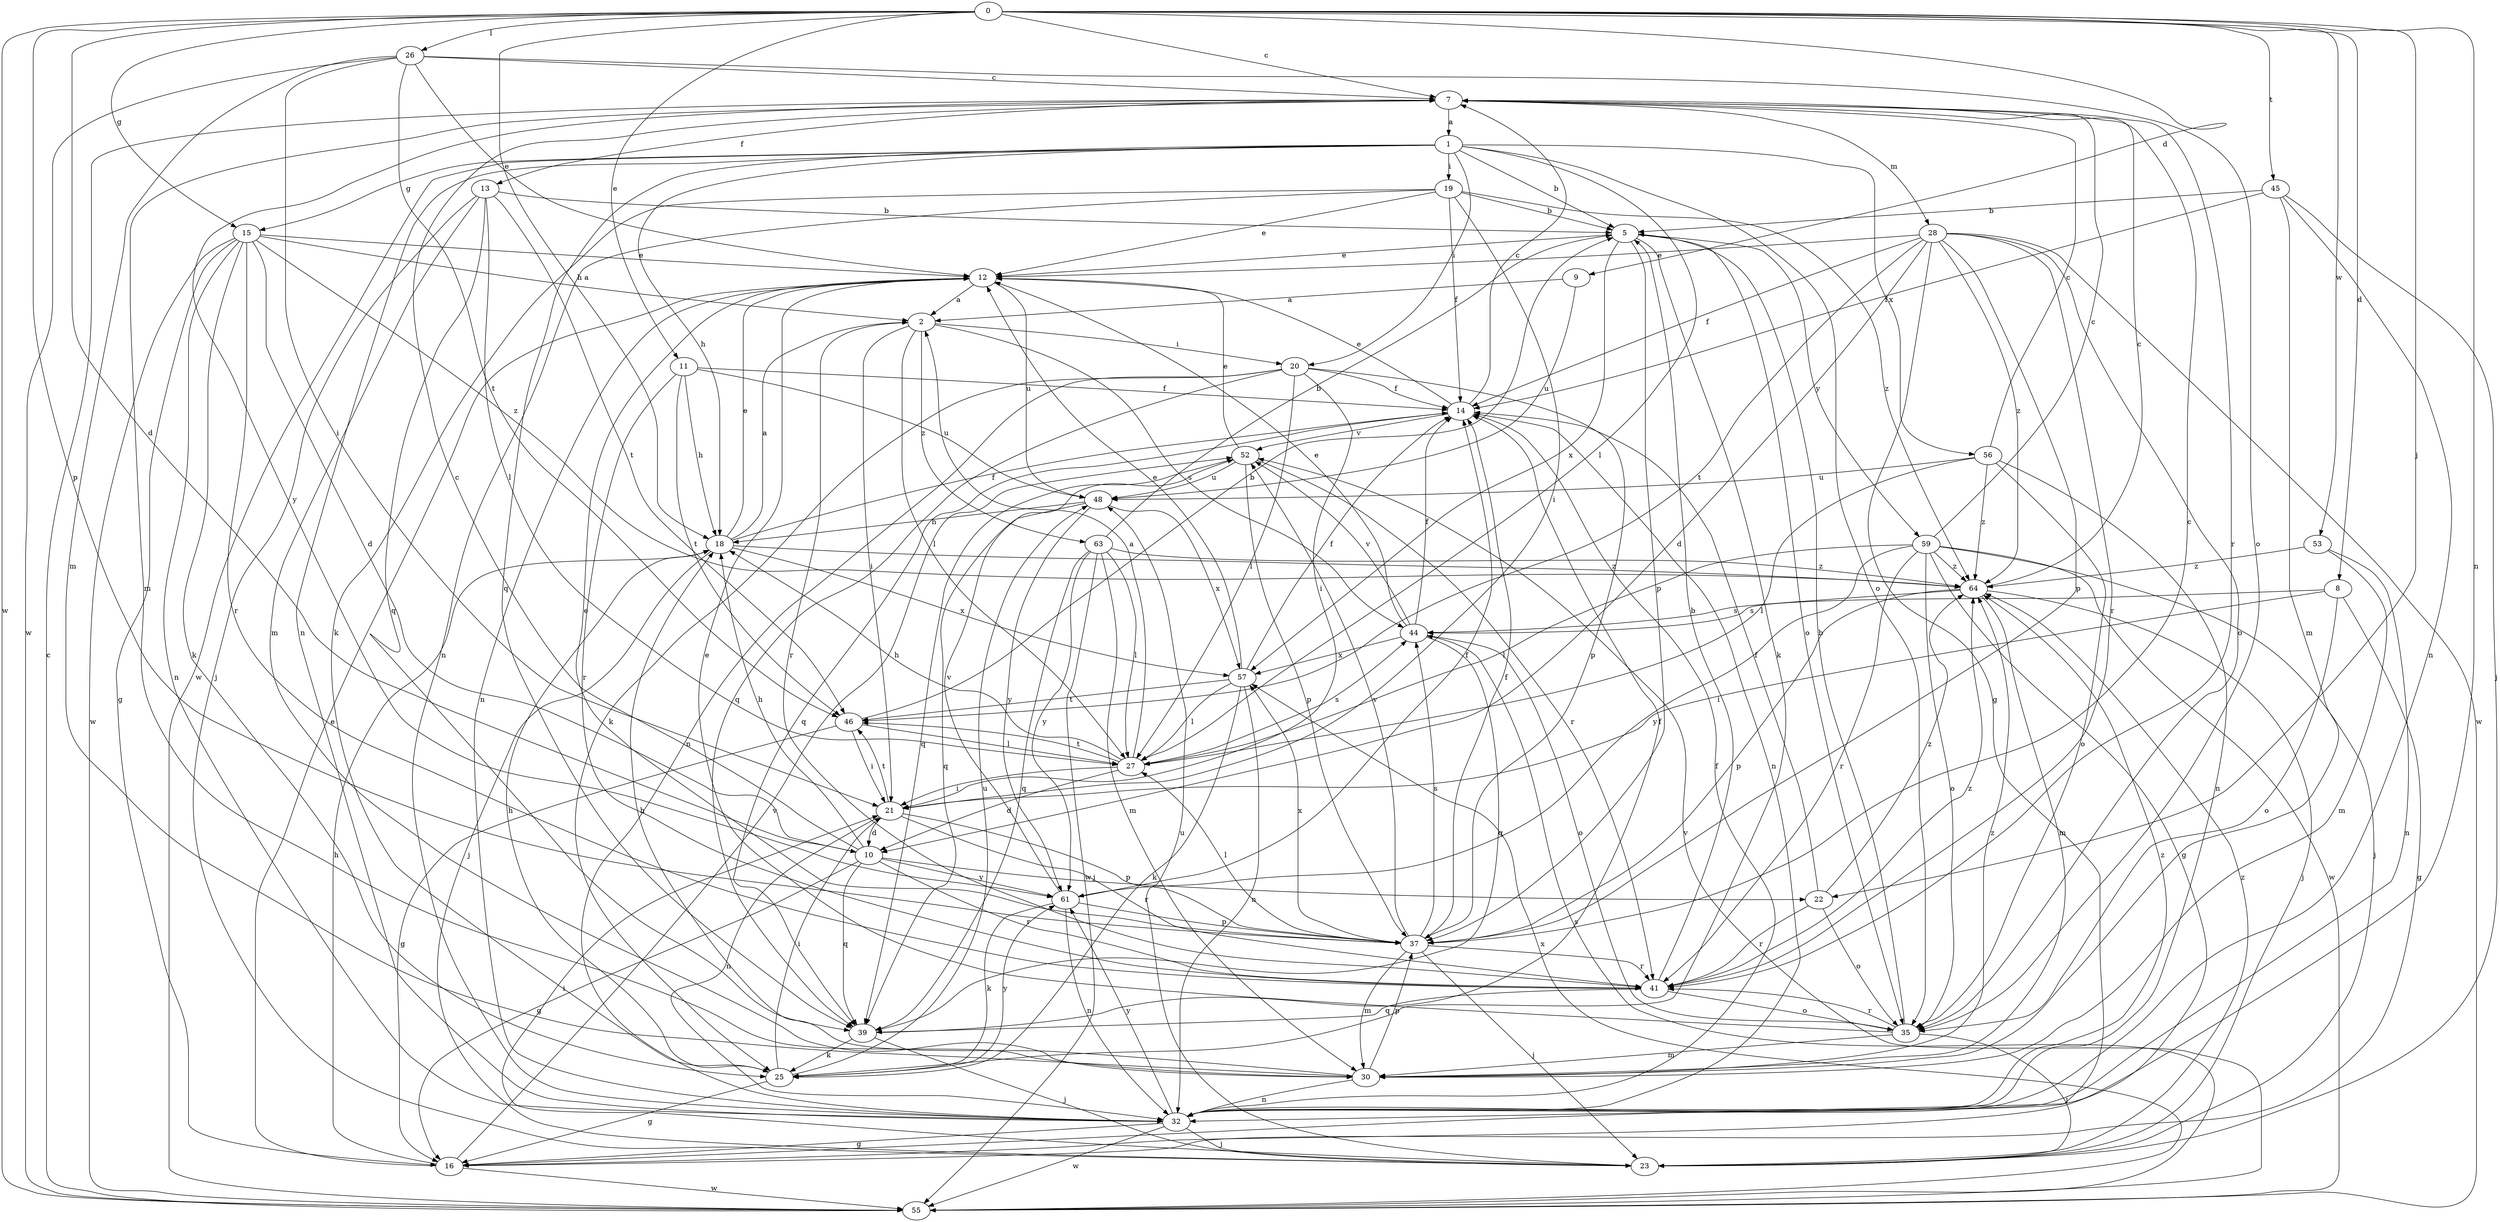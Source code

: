 strict digraph  {
0;
1;
2;
5;
7;
8;
9;
10;
11;
12;
13;
14;
15;
16;
18;
19;
20;
21;
22;
23;
25;
26;
27;
28;
30;
32;
35;
37;
39;
41;
44;
45;
46;
48;
52;
53;
55;
56;
57;
59;
61;
63;
64;
0 -> 7  [label=c];
0 -> 8  [label=d];
0 -> 9  [label=d];
0 -> 10  [label=d];
0 -> 11  [label=e];
0 -> 15  [label=g];
0 -> 18  [label=h];
0 -> 22  [label=j];
0 -> 26  [label=l];
0 -> 32  [label=n];
0 -> 37  [label=p];
0 -> 45  [label=t];
0 -> 53  [label=w];
0 -> 55  [label=w];
1 -> 5  [label=b];
1 -> 15  [label=g];
1 -> 18  [label=h];
1 -> 19  [label=i];
1 -> 20  [label=i];
1 -> 27  [label=l];
1 -> 32  [label=n];
1 -> 35  [label=o];
1 -> 39  [label=q];
1 -> 55  [label=w];
1 -> 56  [label=x];
2 -> 20  [label=i];
2 -> 21  [label=i];
2 -> 27  [label=l];
2 -> 41  [label=r];
2 -> 44  [label=s];
2 -> 63  [label=z];
5 -> 12  [label=e];
5 -> 25  [label=k];
5 -> 35  [label=o];
5 -> 37  [label=p];
5 -> 57  [label=x];
5 -> 59  [label=y];
7 -> 1  [label=a];
7 -> 13  [label=f];
7 -> 28  [label=m];
7 -> 30  [label=m];
7 -> 41  [label=r];
7 -> 61  [label=y];
8 -> 16  [label=g];
8 -> 21  [label=i];
8 -> 35  [label=o];
8 -> 44  [label=s];
9 -> 2  [label=a];
9 -> 48  [label=u];
10 -> 7  [label=c];
10 -> 16  [label=g];
10 -> 18  [label=h];
10 -> 22  [label=j];
10 -> 39  [label=q];
10 -> 41  [label=r];
10 -> 61  [label=y];
11 -> 14  [label=f];
11 -> 18  [label=h];
11 -> 41  [label=r];
11 -> 46  [label=t];
11 -> 48  [label=u];
12 -> 2  [label=a];
12 -> 32  [label=n];
12 -> 48  [label=u];
13 -> 5  [label=b];
13 -> 23  [label=j];
13 -> 27  [label=l];
13 -> 30  [label=m];
13 -> 39  [label=q];
13 -> 46  [label=t];
14 -> 7  [label=c];
14 -> 12  [label=e];
14 -> 32  [label=n];
14 -> 39  [label=q];
14 -> 52  [label=v];
15 -> 2  [label=a];
15 -> 10  [label=d];
15 -> 12  [label=e];
15 -> 16  [label=g];
15 -> 25  [label=k];
15 -> 32  [label=n];
15 -> 41  [label=r];
15 -> 55  [label=w];
15 -> 64  [label=z];
16 -> 12  [label=e];
16 -> 18  [label=h];
16 -> 52  [label=v];
16 -> 55  [label=w];
18 -> 2  [label=a];
18 -> 12  [label=e];
18 -> 14  [label=f];
18 -> 23  [label=j];
18 -> 57  [label=x];
18 -> 64  [label=z];
19 -> 5  [label=b];
19 -> 12  [label=e];
19 -> 14  [label=f];
19 -> 21  [label=i];
19 -> 25  [label=k];
19 -> 32  [label=n];
19 -> 64  [label=z];
20 -> 14  [label=f];
20 -> 21  [label=i];
20 -> 25  [label=k];
20 -> 27  [label=l];
20 -> 32  [label=n];
20 -> 37  [label=p];
20 -> 39  [label=q];
21 -> 10  [label=d];
21 -> 32  [label=n];
21 -> 37  [label=p];
21 -> 41  [label=r];
21 -> 46  [label=t];
22 -> 14  [label=f];
22 -> 35  [label=o];
22 -> 41  [label=r];
22 -> 64  [label=z];
23 -> 21  [label=i];
23 -> 48  [label=u];
23 -> 64  [label=z];
25 -> 16  [label=g];
25 -> 18  [label=h];
25 -> 21  [label=i];
25 -> 48  [label=u];
25 -> 61  [label=y];
26 -> 7  [label=c];
26 -> 12  [label=e];
26 -> 21  [label=i];
26 -> 30  [label=m];
26 -> 35  [label=o];
26 -> 46  [label=t];
26 -> 55  [label=w];
27 -> 2  [label=a];
27 -> 10  [label=d];
27 -> 18  [label=h];
27 -> 21  [label=i];
27 -> 44  [label=s];
27 -> 46  [label=t];
28 -> 10  [label=d];
28 -> 12  [label=e];
28 -> 14  [label=f];
28 -> 16  [label=g];
28 -> 35  [label=o];
28 -> 37  [label=p];
28 -> 41  [label=r];
28 -> 46  [label=t];
28 -> 55  [label=w];
28 -> 64  [label=z];
30 -> 18  [label=h];
30 -> 32  [label=n];
30 -> 37  [label=p];
30 -> 64  [label=z];
32 -> 14  [label=f];
32 -> 16  [label=g];
32 -> 23  [label=j];
32 -> 55  [label=w];
32 -> 61  [label=y];
32 -> 64  [label=z];
35 -> 5  [label=b];
35 -> 12  [label=e];
35 -> 23  [label=j];
35 -> 30  [label=m];
35 -> 41  [label=r];
37 -> 7  [label=c];
37 -> 12  [label=e];
37 -> 14  [label=f];
37 -> 23  [label=j];
37 -> 27  [label=l];
37 -> 30  [label=m];
37 -> 41  [label=r];
37 -> 44  [label=s];
37 -> 52  [label=v];
37 -> 57  [label=x];
39 -> 14  [label=f];
39 -> 23  [label=j];
39 -> 25  [label=k];
41 -> 5  [label=b];
41 -> 35  [label=o];
41 -> 39  [label=q];
41 -> 64  [label=z];
44 -> 12  [label=e];
44 -> 14  [label=f];
44 -> 35  [label=o];
44 -> 39  [label=q];
44 -> 52  [label=v];
44 -> 57  [label=x];
45 -> 5  [label=b];
45 -> 14  [label=f];
45 -> 23  [label=j];
45 -> 30  [label=m];
45 -> 32  [label=n];
46 -> 5  [label=b];
46 -> 16  [label=g];
46 -> 21  [label=i];
46 -> 27  [label=l];
48 -> 18  [label=h];
48 -> 39  [label=q];
48 -> 57  [label=x];
48 -> 61  [label=y];
52 -> 12  [label=e];
52 -> 37  [label=p];
52 -> 39  [label=q];
52 -> 41  [label=r];
52 -> 48  [label=u];
53 -> 30  [label=m];
53 -> 32  [label=n];
53 -> 64  [label=z];
55 -> 7  [label=c];
55 -> 44  [label=s];
55 -> 52  [label=v];
55 -> 57  [label=x];
56 -> 7  [label=c];
56 -> 27  [label=l];
56 -> 32  [label=n];
56 -> 35  [label=o];
56 -> 48  [label=u];
56 -> 64  [label=z];
57 -> 12  [label=e];
57 -> 14  [label=f];
57 -> 25  [label=k];
57 -> 27  [label=l];
57 -> 32  [label=n];
57 -> 46  [label=t];
59 -> 7  [label=c];
59 -> 16  [label=g];
59 -> 23  [label=j];
59 -> 27  [label=l];
59 -> 35  [label=o];
59 -> 41  [label=r];
59 -> 55  [label=w];
59 -> 61  [label=y];
59 -> 64  [label=z];
61 -> 14  [label=f];
61 -> 25  [label=k];
61 -> 32  [label=n];
61 -> 37  [label=p];
61 -> 52  [label=v];
63 -> 5  [label=b];
63 -> 27  [label=l];
63 -> 30  [label=m];
63 -> 39  [label=q];
63 -> 55  [label=w];
63 -> 61  [label=y];
63 -> 64  [label=z];
64 -> 7  [label=c];
64 -> 23  [label=j];
64 -> 30  [label=m];
64 -> 37  [label=p];
64 -> 44  [label=s];
}
